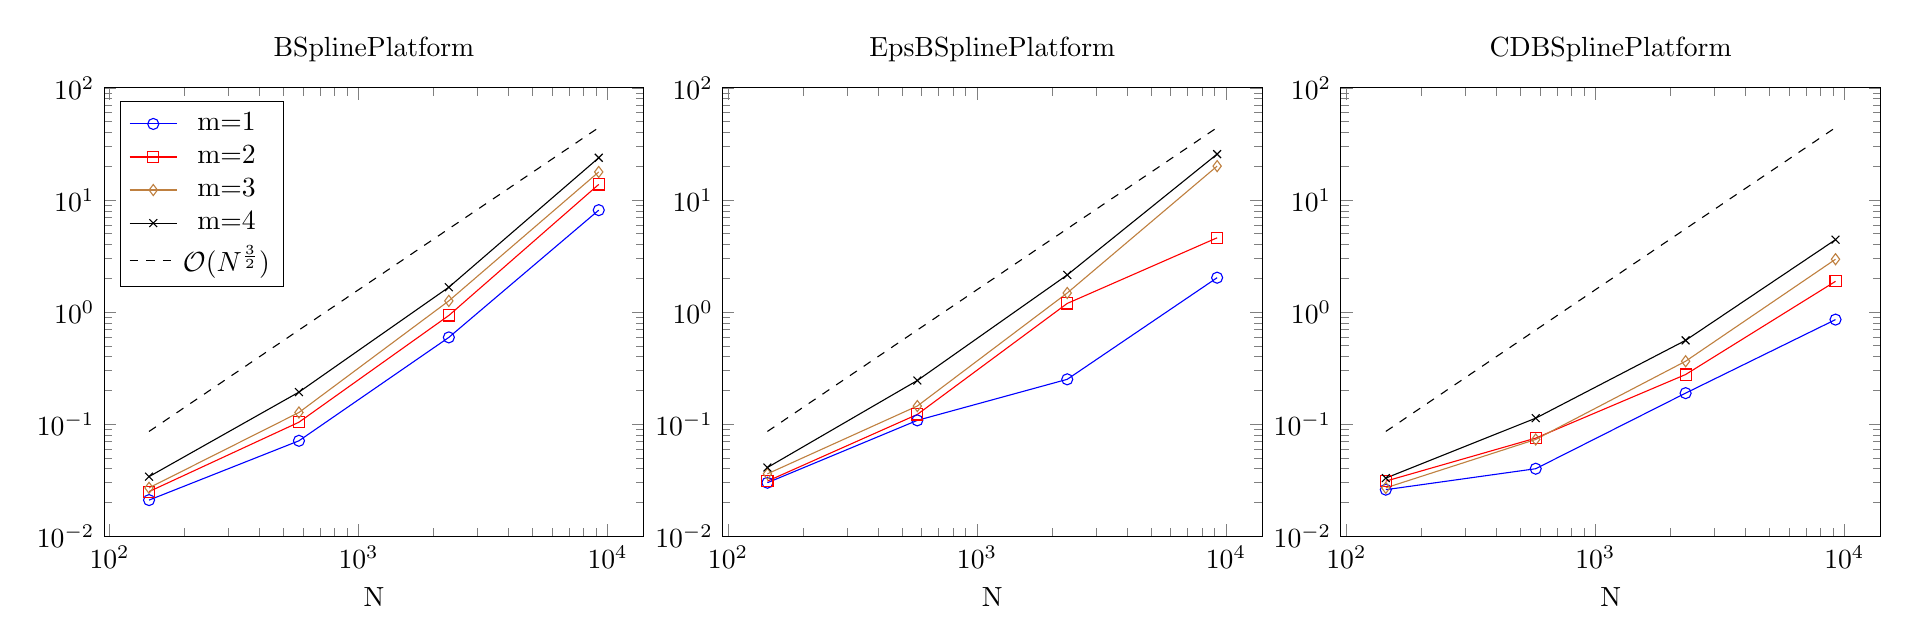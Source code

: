 \begin{tikzpicture}
\begin{groupplot}[ymin={0}, group style={group size={3 by 1}}]
    \nextgroupplot[ymin={0.01}, ymax={100.0}, xmode={log}, ymode={log}, xlabel={N}, legend pos={north west}, title={BSplinePlatform}]
    \addplot[color={blue}, mark={o}, mark options={solid}]
        table[row sep={\\}]
        {
            \\
            144.0  0.021  \\
            576.0  0.071  \\
            2304.0  0.594  \\
            9216.0  8.111  \\
        }
        ;
    \addlegendentry {m=1}
    \addplot[color={red}, mark={square}, mark options={solid}]
        table[row sep={\\}]
        {
            \\
            144.0  0.025  \\
            576.0  0.104  \\
            2304.0  0.932  \\
            9216.0  13.76  \\
        }
        ;
    \addlegendentry {m=2}
    \addplot[color={brown}, mark={diamond}, mark options={solid}]
        table[row sep={\\}]
        {
            \\
            144.0  0.027  \\
            576.0  0.127  \\
            2304.0  1.258  \\
            9216.0  17.777  \\
        }
        ;
    \addlegendentry {m=3}
    \addplot[color={black}, mark={x}, mark options={solid}]
        table[row sep={\\}]
        {
            \\
            144.0  0.034  \\
            576.0  0.193  \\
            2304.0  1.665  \\
            9216.0  23.787  \\
        }
        ;
    \addlegendentry {m=4}
    \addplot[color={black}, dashed]
        table[row sep={\\}]
        {
            \\
            144.0  0.086  \\
            576.0  0.691  \\
            2304.0  5.53  \\
            9216.0  44.237  \\
        }
        ;
    \addlegendentry {$\mathcal O(N^\frac{3}{2})$}
    \nextgroupplot[ymin={0.01}, ymax={100.0}, xmode={log}, ymode={log}, xlabel={N}, legend pos={north west}, title={EpsBSplinePlatform}]
    \addplot[color={blue}, mark={o}, mark options={solid}]
        table[row sep={\\}]
        {
            \\
            144.0  0.03  \\
            576.0  0.108  \\
            2304.0  0.251  \\
            9216.0  2.025  \\
        }
        ;
    \addplot[color={red}, mark={square}, mark options={solid}]
        table[row sep={\\}]
        {
            \\
            144.0  0.031  \\
            576.0  0.122  \\
            2304.0  1.193  \\
            9216.0  4.598  \\
        }
        ;
    \addplot[color={brown}, mark={diamond}, mark options={solid}]
        table[row sep={\\}]
        {
            \\
            144.0  0.036  \\
            576.0  0.145  \\
            2304.0  1.479  \\
            9216.0  20.043  \\
        }
        ;
    \addplot[color={black}, mark={x}, mark options={solid}]
        table[row sep={\\}]
        {
            \\
            144.0  0.041  \\
            576.0  0.245  \\
            2304.0  2.143  \\
            9216.0  25.646  \\
        }
        ;
    \addplot[color={black}, dashed]
        table[row sep={\\}]
        {
            \\
            144.0  0.086  \\
            576.0  0.691  \\
            2304.0  5.53  \\
            9216.0  44.237  \\
        }
        ;
    \nextgroupplot[ymin={0.01}, ymax={100.0}, xmode={log}, ymode={log}, xlabel={N}, legend pos={north west}, title={CDBSplinePlatform}]
    \addplot[color={blue}, mark={o}, mark options={solid}]
        table[row sep={\\}]
        {
            \\
            144.0  0.026  \\
            576.0  0.04  \\
            2304.0  0.189  \\
            9216.0  0.856  \\
        }
        ;
    \addplot[color={red}, mark={square}, mark options={solid}]
        table[row sep={\\}]
        {
            \\
            144.0  0.031  \\
            576.0  0.075  \\
            2304.0  0.277  \\
            9216.0  1.879  \\
        }
        ;
    \addplot[color={brown}, mark={diamond}, mark options={solid}]
        table[row sep={\\}]
        {
            \\
            144.0  0.027  \\
            576.0  0.073  \\
            2304.0  0.364  \\
            9216.0  2.959  \\
        }
        ;
    \addplot[color={black}, mark={x}, mark options={solid}]
        table[row sep={\\}]
        {
            \\
            144.0  0.033  \\
            576.0  0.113  \\
            2304.0  0.559  \\
            9216.0  4.422  \\
        }
        ;
    \addplot[color={black}, dashed]
        table[row sep={\\}]
        {
            \\
            144.0  0.086  \\
            576.0  0.691  \\
            2304.0  5.53  \\
            9216.0  44.237  \\
        }
        ;
\end{groupplot}
\end{tikzpicture}
